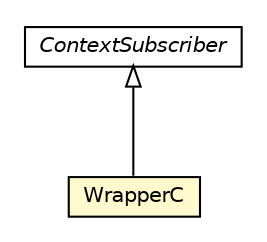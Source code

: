 #!/usr/local/bin/dot
#
# Class diagram 
# Generated by UMLGraph version R5_6-24-gf6e263 (http://www.umlgraph.org/)
#

digraph G {
	edge [fontname="Helvetica",fontsize=10,labelfontname="Helvetica",labelfontsize=10];
	node [fontname="Helvetica",fontsize=10,shape=plaintext];
	nodesep=0.25;
	ranksep=0.5;
	// org.universAAL.middleware.context.ContextSubscriber
	c8644919 [label=<<table title="org.universAAL.middleware.context.ContextSubscriber" border="0" cellborder="1" cellspacing="0" cellpadding="2" port="p" href="../../middleware/context/ContextSubscriber.html">
		<tr><td><table border="0" cellspacing="0" cellpadding="1">
<tr><td align="center" balign="center"><font face="Helvetica-Oblique"> ContextSubscriber </font></td></tr>
		</table></td></tr>
		</table>>, URL="../../middleware/context/ContextSubscriber.html", fontname="Helvetica", fontcolor="black", fontsize=10.0];
	// org.universAAL.support.utils.WrapperC
	c8645350 [label=<<table title="org.universAAL.support.utils.WrapperC" border="0" cellborder="1" cellspacing="0" cellpadding="2" port="p" bgcolor="lemonChiffon" href="./WrapperC.html">
		<tr><td><table border="0" cellspacing="0" cellpadding="1">
<tr><td align="center" balign="center"> WrapperC </td></tr>
		</table></td></tr>
		</table>>, URL="./WrapperC.html", fontname="Helvetica", fontcolor="black", fontsize=10.0];
	//org.universAAL.support.utils.WrapperC extends org.universAAL.middleware.context.ContextSubscriber
	c8644919:p -> c8645350:p [dir=back,arrowtail=empty];
}

